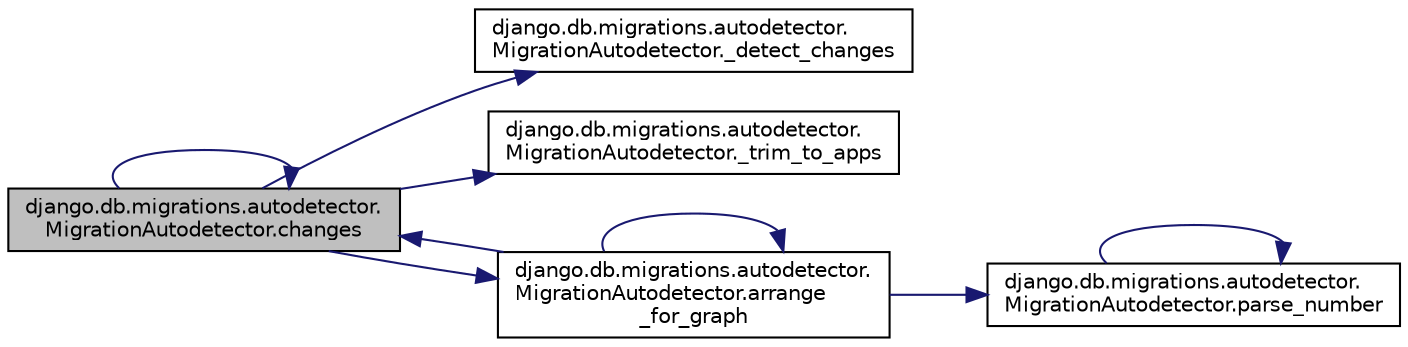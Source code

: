 digraph "django.db.migrations.autodetector.MigrationAutodetector.changes"
{
 // LATEX_PDF_SIZE
  edge [fontname="Helvetica",fontsize="10",labelfontname="Helvetica",labelfontsize="10"];
  node [fontname="Helvetica",fontsize="10",shape=record];
  rankdir="LR";
  Node1 [label="django.db.migrations.autodetector.\lMigrationAutodetector.changes",height=0.2,width=0.4,color="black", fillcolor="grey75", style="filled", fontcolor="black",tooltip=" "];
  Node1 -> Node2 [color="midnightblue",fontsize="10",style="solid",fontname="Helvetica"];
  Node2 [label="django.db.migrations.autodetector.\lMigrationAutodetector._detect_changes",height=0.2,width=0.4,color="black", fillcolor="white", style="filled",URL="$d6/dcf/classdjango_1_1db_1_1migrations_1_1autodetector_1_1_migration_autodetector.html#a32bb7111337f70d70ee7af2c478a786f",tooltip=" "];
  Node1 -> Node3 [color="midnightblue",fontsize="10",style="solid",fontname="Helvetica"];
  Node3 [label="django.db.migrations.autodetector.\lMigrationAutodetector._trim_to_apps",height=0.2,width=0.4,color="black", fillcolor="white", style="filled",URL="$d6/dcf/classdjango_1_1db_1_1migrations_1_1autodetector_1_1_migration_autodetector.html#a1303fb5558e239ba30b356a6461f4d17",tooltip=" "];
  Node1 -> Node4 [color="midnightblue",fontsize="10",style="solid",fontname="Helvetica"];
  Node4 [label="django.db.migrations.autodetector.\lMigrationAutodetector.arrange\l_for_graph",height=0.2,width=0.4,color="black", fillcolor="white", style="filled",URL="$d6/dcf/classdjango_1_1db_1_1migrations_1_1autodetector_1_1_migration_autodetector.html#a238c75c10450361b3c4f4cab9b9a9b4d",tooltip=" "];
  Node4 -> Node4 [color="midnightblue",fontsize="10",style="solid",fontname="Helvetica"];
  Node4 -> Node1 [color="midnightblue",fontsize="10",style="solid",fontname="Helvetica"];
  Node4 -> Node5 [color="midnightblue",fontsize="10",style="solid",fontname="Helvetica"];
  Node5 [label="django.db.migrations.autodetector.\lMigrationAutodetector.parse_number",height=0.2,width=0.4,color="black", fillcolor="white", style="filled",URL="$d6/dcf/classdjango_1_1db_1_1migrations_1_1autodetector_1_1_migration_autodetector.html#a701d28f772e7ef71326b94babf0904d4",tooltip=" "];
  Node5 -> Node5 [color="midnightblue",fontsize="10",style="solid",fontname="Helvetica"];
  Node1 -> Node1 [color="midnightblue",fontsize="10",style="solid",fontname="Helvetica"];
}
